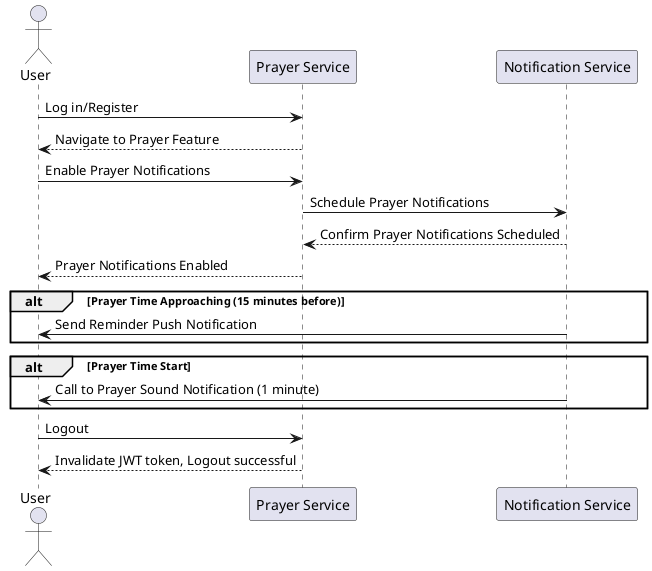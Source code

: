@startuml
actor User
participant "Prayer Service" as PrayerService
participant "Notification Service" as NotificationService

User -> PrayerService: Log in/Register
PrayerService --> User: Navigate to Prayer Feature

User -> PrayerService: Enable Prayer Notifications
PrayerService -> NotificationService: Schedule Prayer Notifications
NotificationService --> PrayerService: Confirm Prayer Notifications Scheduled
PrayerService --> User: Prayer Notifications Enabled

alt Prayer Time Approaching (15 minutes before)
    NotificationService -> User: Send Reminder Push Notification
end

alt Prayer Time Start
    NotificationService -> User: Call to Prayer Sound Notification (1 minute)
end

User -> PrayerService: Logout
PrayerService --> User: Invalidate JWT token, Logout successful
@enduml
